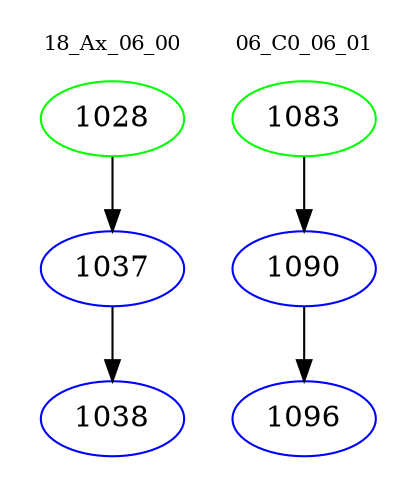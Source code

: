 digraph{
subgraph cluster_0 {
color = white
label = "18_Ax_06_00";
fontsize=10;
T0_1028 [label="1028", color="green"]
T0_1028 -> T0_1037 [color="black"]
T0_1037 [label="1037", color="blue"]
T0_1037 -> T0_1038 [color="black"]
T0_1038 [label="1038", color="blue"]
}
subgraph cluster_1 {
color = white
label = "06_C0_06_01";
fontsize=10;
T1_1083 [label="1083", color="green"]
T1_1083 -> T1_1090 [color="black"]
T1_1090 [label="1090", color="blue"]
T1_1090 -> T1_1096 [color="black"]
T1_1096 [label="1096", color="blue"]
}
}
